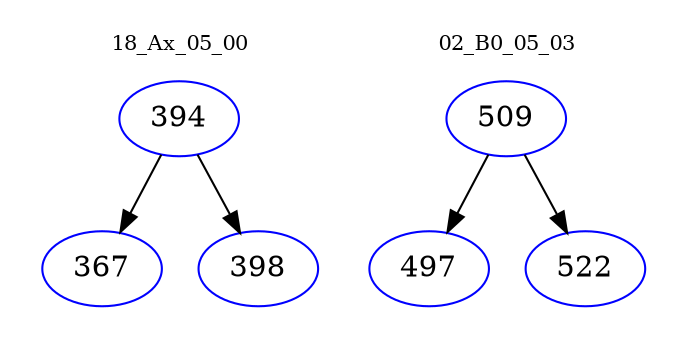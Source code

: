 digraph{
subgraph cluster_0 {
color = white
label = "18_Ax_05_00";
fontsize=10;
T0_394 [label="394", color="blue"]
T0_394 -> T0_367 [color="black"]
T0_367 [label="367", color="blue"]
T0_394 -> T0_398 [color="black"]
T0_398 [label="398", color="blue"]
}
subgraph cluster_1 {
color = white
label = "02_B0_05_03";
fontsize=10;
T1_509 [label="509", color="blue"]
T1_509 -> T1_497 [color="black"]
T1_497 [label="497", color="blue"]
T1_509 -> T1_522 [color="black"]
T1_522 [label="522", color="blue"]
}
}
